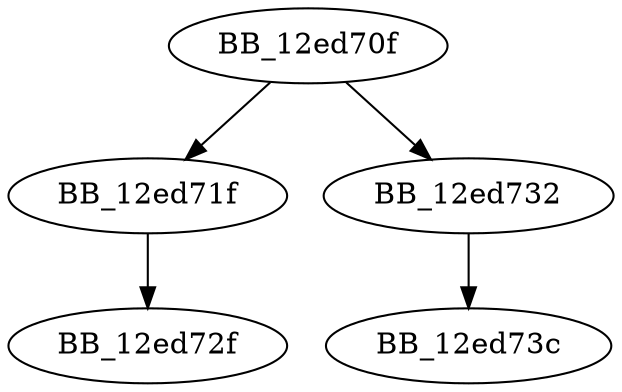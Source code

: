 DiGraph __unlock_file2{
BB_12ed70f->BB_12ed71f
BB_12ed70f->BB_12ed732
BB_12ed71f->BB_12ed72f
BB_12ed732->BB_12ed73c
}
